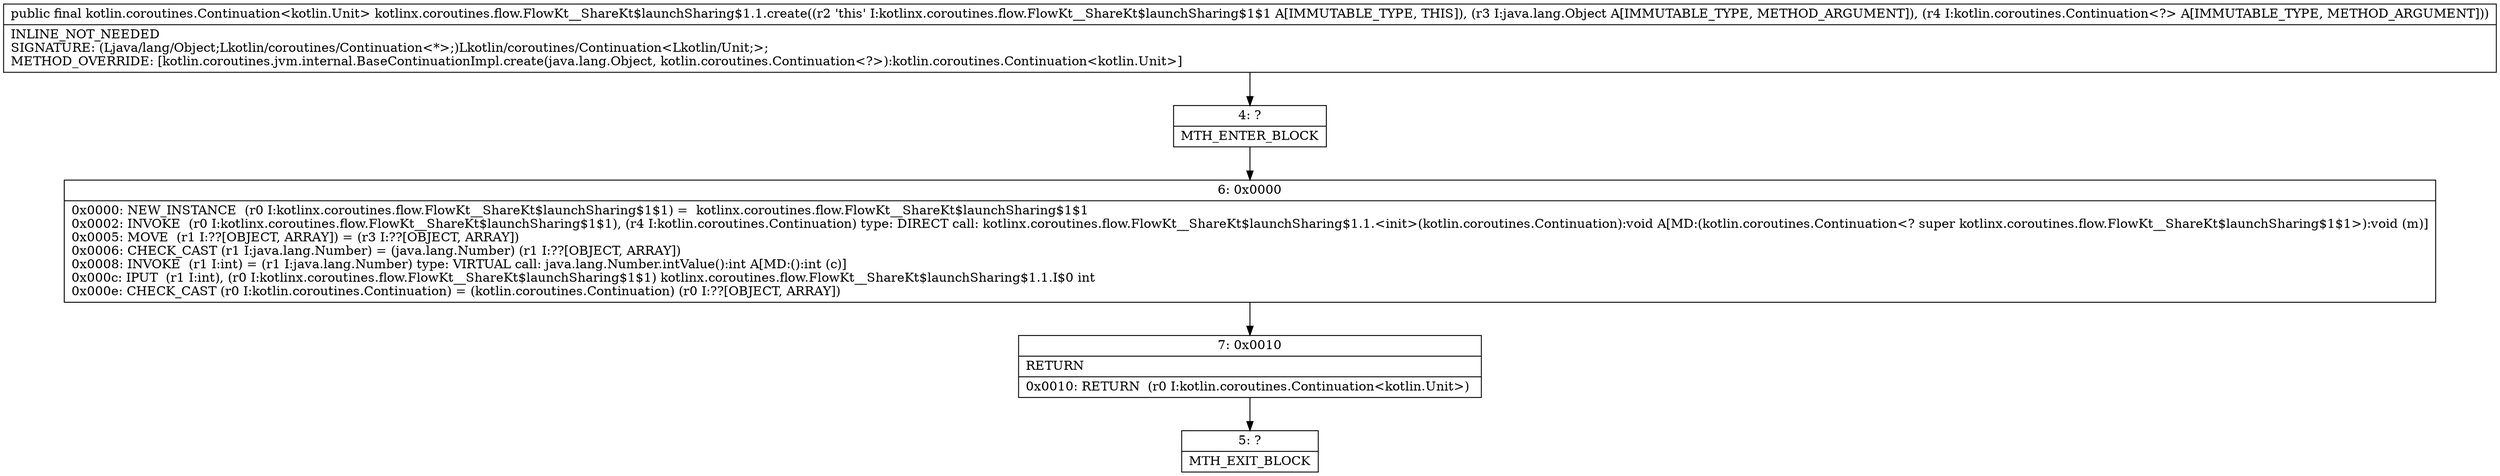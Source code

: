 digraph "CFG forkotlinx.coroutines.flow.FlowKt__ShareKt$launchSharing$1.1.create(Ljava\/lang\/Object;Lkotlin\/coroutines\/Continuation;)Lkotlin\/coroutines\/Continuation;" {
Node_4 [shape=record,label="{4\:\ ?|MTH_ENTER_BLOCK\l}"];
Node_6 [shape=record,label="{6\:\ 0x0000|0x0000: NEW_INSTANCE  (r0 I:kotlinx.coroutines.flow.FlowKt__ShareKt$launchSharing$1$1) =  kotlinx.coroutines.flow.FlowKt__ShareKt$launchSharing$1$1 \l0x0002: INVOKE  (r0 I:kotlinx.coroutines.flow.FlowKt__ShareKt$launchSharing$1$1), (r4 I:kotlin.coroutines.Continuation) type: DIRECT call: kotlinx.coroutines.flow.FlowKt__ShareKt$launchSharing$1.1.\<init\>(kotlin.coroutines.Continuation):void A[MD:(kotlin.coroutines.Continuation\<? super kotlinx.coroutines.flow.FlowKt__ShareKt$launchSharing$1$1\>):void (m)]\l0x0005: MOVE  (r1 I:??[OBJECT, ARRAY]) = (r3 I:??[OBJECT, ARRAY]) \l0x0006: CHECK_CAST (r1 I:java.lang.Number) = (java.lang.Number) (r1 I:??[OBJECT, ARRAY]) \l0x0008: INVOKE  (r1 I:int) = (r1 I:java.lang.Number) type: VIRTUAL call: java.lang.Number.intValue():int A[MD:():int (c)]\l0x000c: IPUT  (r1 I:int), (r0 I:kotlinx.coroutines.flow.FlowKt__ShareKt$launchSharing$1$1) kotlinx.coroutines.flow.FlowKt__ShareKt$launchSharing$1.1.I$0 int \l0x000e: CHECK_CAST (r0 I:kotlin.coroutines.Continuation) = (kotlin.coroutines.Continuation) (r0 I:??[OBJECT, ARRAY]) \l}"];
Node_7 [shape=record,label="{7\:\ 0x0010|RETURN\l|0x0010: RETURN  (r0 I:kotlin.coroutines.Continuation\<kotlin.Unit\>) \l}"];
Node_5 [shape=record,label="{5\:\ ?|MTH_EXIT_BLOCK\l}"];
MethodNode[shape=record,label="{public final kotlin.coroutines.Continuation\<kotlin.Unit\> kotlinx.coroutines.flow.FlowKt__ShareKt$launchSharing$1.1.create((r2 'this' I:kotlinx.coroutines.flow.FlowKt__ShareKt$launchSharing$1$1 A[IMMUTABLE_TYPE, THIS]), (r3 I:java.lang.Object A[IMMUTABLE_TYPE, METHOD_ARGUMENT]), (r4 I:kotlin.coroutines.Continuation\<?\> A[IMMUTABLE_TYPE, METHOD_ARGUMENT]))  | INLINE_NOT_NEEDED\lSIGNATURE: (Ljava\/lang\/Object;Lkotlin\/coroutines\/Continuation\<*\>;)Lkotlin\/coroutines\/Continuation\<Lkotlin\/Unit;\>;\lMETHOD_OVERRIDE: [kotlin.coroutines.jvm.internal.BaseContinuationImpl.create(java.lang.Object, kotlin.coroutines.Continuation\<?\>):kotlin.coroutines.Continuation\<kotlin.Unit\>]\l}"];
MethodNode -> Node_4;Node_4 -> Node_6;
Node_6 -> Node_7;
Node_7 -> Node_5;
}

